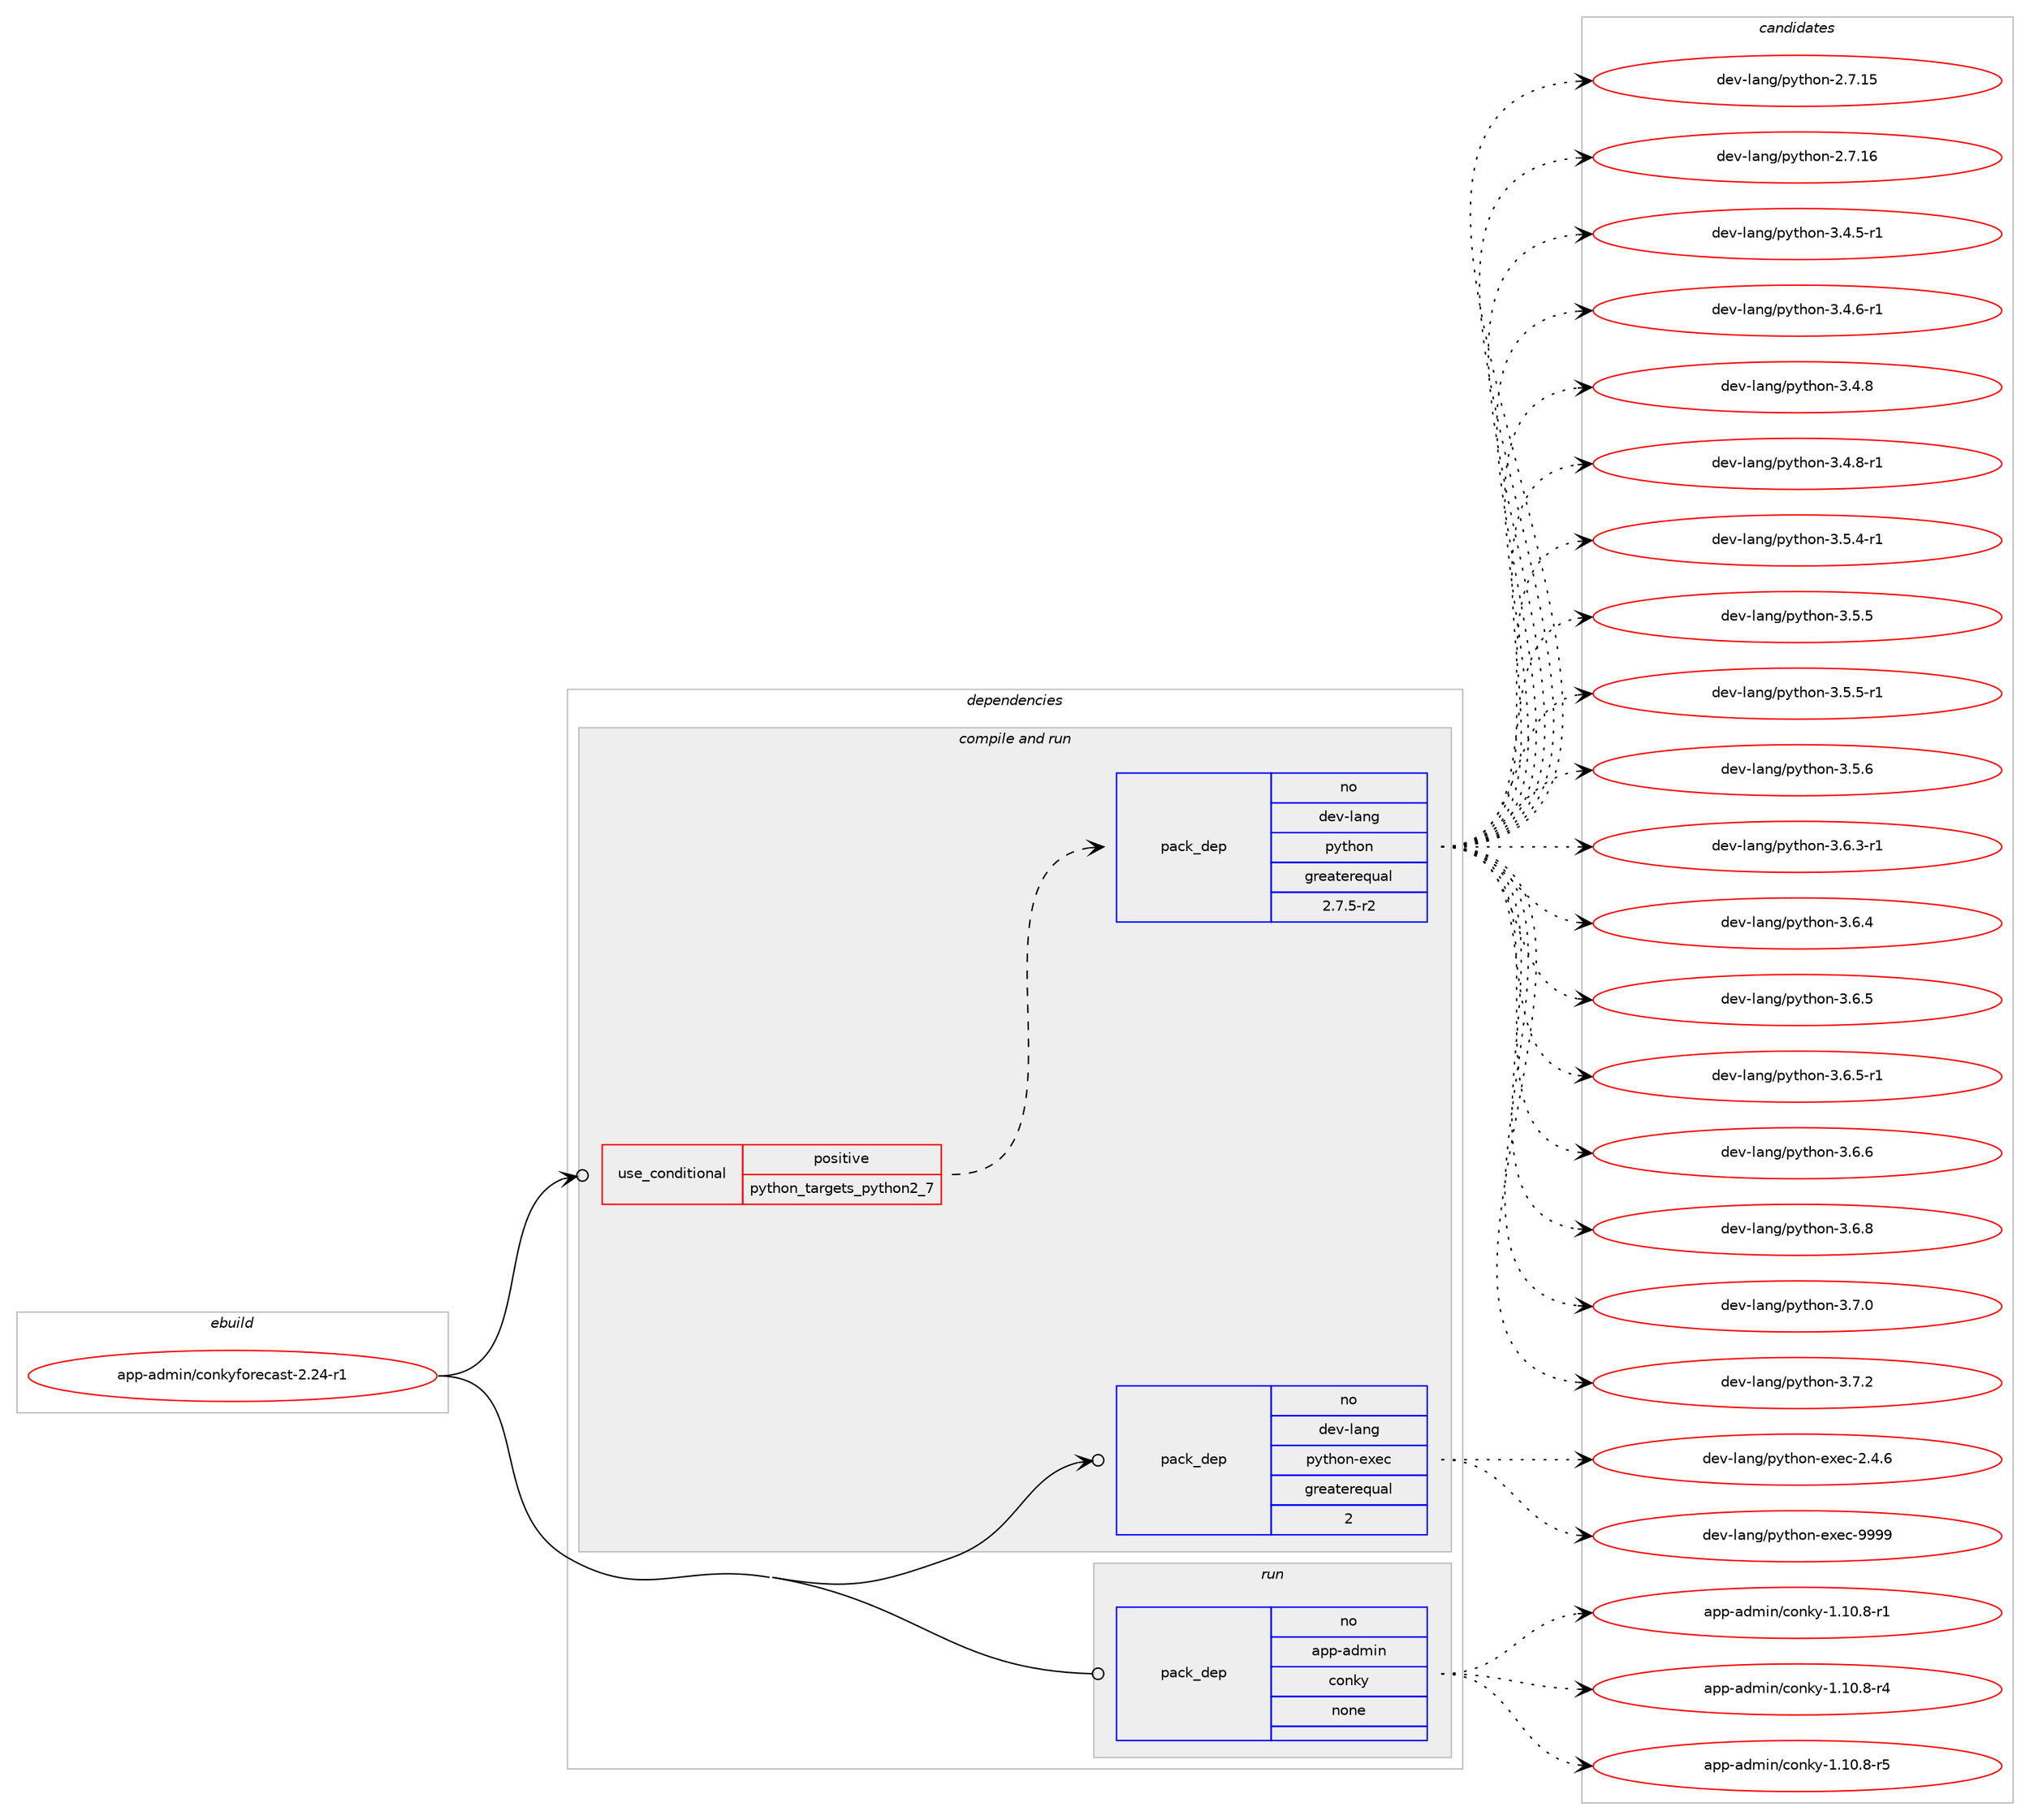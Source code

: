 digraph prolog {

# *************
# Graph options
# *************

newrank=true;
concentrate=true;
compound=true;
graph [rankdir=LR,fontname=Helvetica,fontsize=10,ranksep=1.5];#, ranksep=2.5, nodesep=0.2];
edge  [arrowhead=vee];
node  [fontname=Helvetica,fontsize=10];

# **********
# The ebuild
# **********

subgraph cluster_leftcol {
color=gray;
rank=same;
label=<<i>ebuild</i>>;
id [label="app-admin/conkyforecast-2.24-r1", color=red, width=4, href="../app-admin/conkyforecast-2.24-r1.svg"];
}

# ****************
# The dependencies
# ****************

subgraph cluster_midcol {
color=gray;
label=<<i>dependencies</i>>;
subgraph cluster_compile {
fillcolor="#eeeeee";
style=filled;
label=<<i>compile</i>>;
}
subgraph cluster_compileandrun {
fillcolor="#eeeeee";
style=filled;
label=<<i>compile and run</i>>;
subgraph cond344730 {
dependency1264452 [label=<<TABLE BORDER="0" CELLBORDER="1" CELLSPACING="0" CELLPADDING="4"><TR><TD ROWSPAN="3" CELLPADDING="10">use_conditional</TD></TR><TR><TD>positive</TD></TR><TR><TD>python_targets_python2_7</TD></TR></TABLE>>, shape=none, color=red];
subgraph pack900135 {
dependency1264453 [label=<<TABLE BORDER="0" CELLBORDER="1" CELLSPACING="0" CELLPADDING="4" WIDTH="220"><TR><TD ROWSPAN="6" CELLPADDING="30">pack_dep</TD></TR><TR><TD WIDTH="110">no</TD></TR><TR><TD>dev-lang</TD></TR><TR><TD>python</TD></TR><TR><TD>greaterequal</TD></TR><TR><TD>2.7.5-r2</TD></TR></TABLE>>, shape=none, color=blue];
}
dependency1264452:e -> dependency1264453:w [weight=20,style="dashed",arrowhead="vee"];
}
id:e -> dependency1264452:w [weight=20,style="solid",arrowhead="odotvee"];
subgraph pack900136 {
dependency1264454 [label=<<TABLE BORDER="0" CELLBORDER="1" CELLSPACING="0" CELLPADDING="4" WIDTH="220"><TR><TD ROWSPAN="6" CELLPADDING="30">pack_dep</TD></TR><TR><TD WIDTH="110">no</TD></TR><TR><TD>dev-lang</TD></TR><TR><TD>python-exec</TD></TR><TR><TD>greaterequal</TD></TR><TR><TD>2</TD></TR></TABLE>>, shape=none, color=blue];
}
id:e -> dependency1264454:w [weight=20,style="solid",arrowhead="odotvee"];
}
subgraph cluster_run {
fillcolor="#eeeeee";
style=filled;
label=<<i>run</i>>;
subgraph pack900137 {
dependency1264455 [label=<<TABLE BORDER="0" CELLBORDER="1" CELLSPACING="0" CELLPADDING="4" WIDTH="220"><TR><TD ROWSPAN="6" CELLPADDING="30">pack_dep</TD></TR><TR><TD WIDTH="110">no</TD></TR><TR><TD>app-admin</TD></TR><TR><TD>conky</TD></TR><TR><TD>none</TD></TR><TR><TD></TD></TR></TABLE>>, shape=none, color=blue];
}
id:e -> dependency1264455:w [weight=20,style="solid",arrowhead="odot"];
}
}

# **************
# The candidates
# **************

subgraph cluster_choices {
rank=same;
color=gray;
label=<<i>candidates</i>>;

subgraph choice900135 {
color=black;
nodesep=1;
choice10010111845108971101034711212111610411111045504655464953 [label="dev-lang/python-2.7.15", color=red, width=4,href="../dev-lang/python-2.7.15.svg"];
choice10010111845108971101034711212111610411111045504655464954 [label="dev-lang/python-2.7.16", color=red, width=4,href="../dev-lang/python-2.7.16.svg"];
choice1001011184510897110103471121211161041111104551465246534511449 [label="dev-lang/python-3.4.5-r1", color=red, width=4,href="../dev-lang/python-3.4.5-r1.svg"];
choice1001011184510897110103471121211161041111104551465246544511449 [label="dev-lang/python-3.4.6-r1", color=red, width=4,href="../dev-lang/python-3.4.6-r1.svg"];
choice100101118451089711010347112121116104111110455146524656 [label="dev-lang/python-3.4.8", color=red, width=4,href="../dev-lang/python-3.4.8.svg"];
choice1001011184510897110103471121211161041111104551465246564511449 [label="dev-lang/python-3.4.8-r1", color=red, width=4,href="../dev-lang/python-3.4.8-r1.svg"];
choice1001011184510897110103471121211161041111104551465346524511449 [label="dev-lang/python-3.5.4-r1", color=red, width=4,href="../dev-lang/python-3.5.4-r1.svg"];
choice100101118451089711010347112121116104111110455146534653 [label="dev-lang/python-3.5.5", color=red, width=4,href="../dev-lang/python-3.5.5.svg"];
choice1001011184510897110103471121211161041111104551465346534511449 [label="dev-lang/python-3.5.5-r1", color=red, width=4,href="../dev-lang/python-3.5.5-r1.svg"];
choice100101118451089711010347112121116104111110455146534654 [label="dev-lang/python-3.5.6", color=red, width=4,href="../dev-lang/python-3.5.6.svg"];
choice1001011184510897110103471121211161041111104551465446514511449 [label="dev-lang/python-3.6.3-r1", color=red, width=4,href="../dev-lang/python-3.6.3-r1.svg"];
choice100101118451089711010347112121116104111110455146544652 [label="dev-lang/python-3.6.4", color=red, width=4,href="../dev-lang/python-3.6.4.svg"];
choice100101118451089711010347112121116104111110455146544653 [label="dev-lang/python-3.6.5", color=red, width=4,href="../dev-lang/python-3.6.5.svg"];
choice1001011184510897110103471121211161041111104551465446534511449 [label="dev-lang/python-3.6.5-r1", color=red, width=4,href="../dev-lang/python-3.6.5-r1.svg"];
choice100101118451089711010347112121116104111110455146544654 [label="dev-lang/python-3.6.6", color=red, width=4,href="../dev-lang/python-3.6.6.svg"];
choice100101118451089711010347112121116104111110455146544656 [label="dev-lang/python-3.6.8", color=red, width=4,href="../dev-lang/python-3.6.8.svg"];
choice100101118451089711010347112121116104111110455146554648 [label="dev-lang/python-3.7.0", color=red, width=4,href="../dev-lang/python-3.7.0.svg"];
choice100101118451089711010347112121116104111110455146554650 [label="dev-lang/python-3.7.2", color=red, width=4,href="../dev-lang/python-3.7.2.svg"];
dependency1264453:e -> choice10010111845108971101034711212111610411111045504655464953:w [style=dotted,weight="100"];
dependency1264453:e -> choice10010111845108971101034711212111610411111045504655464954:w [style=dotted,weight="100"];
dependency1264453:e -> choice1001011184510897110103471121211161041111104551465246534511449:w [style=dotted,weight="100"];
dependency1264453:e -> choice1001011184510897110103471121211161041111104551465246544511449:w [style=dotted,weight="100"];
dependency1264453:e -> choice100101118451089711010347112121116104111110455146524656:w [style=dotted,weight="100"];
dependency1264453:e -> choice1001011184510897110103471121211161041111104551465246564511449:w [style=dotted,weight="100"];
dependency1264453:e -> choice1001011184510897110103471121211161041111104551465346524511449:w [style=dotted,weight="100"];
dependency1264453:e -> choice100101118451089711010347112121116104111110455146534653:w [style=dotted,weight="100"];
dependency1264453:e -> choice1001011184510897110103471121211161041111104551465346534511449:w [style=dotted,weight="100"];
dependency1264453:e -> choice100101118451089711010347112121116104111110455146534654:w [style=dotted,weight="100"];
dependency1264453:e -> choice1001011184510897110103471121211161041111104551465446514511449:w [style=dotted,weight="100"];
dependency1264453:e -> choice100101118451089711010347112121116104111110455146544652:w [style=dotted,weight="100"];
dependency1264453:e -> choice100101118451089711010347112121116104111110455146544653:w [style=dotted,weight="100"];
dependency1264453:e -> choice1001011184510897110103471121211161041111104551465446534511449:w [style=dotted,weight="100"];
dependency1264453:e -> choice100101118451089711010347112121116104111110455146544654:w [style=dotted,weight="100"];
dependency1264453:e -> choice100101118451089711010347112121116104111110455146544656:w [style=dotted,weight="100"];
dependency1264453:e -> choice100101118451089711010347112121116104111110455146554648:w [style=dotted,weight="100"];
dependency1264453:e -> choice100101118451089711010347112121116104111110455146554650:w [style=dotted,weight="100"];
}
subgraph choice900136 {
color=black;
nodesep=1;
choice1001011184510897110103471121211161041111104510112010199455046524654 [label="dev-lang/python-exec-2.4.6", color=red, width=4,href="../dev-lang/python-exec-2.4.6.svg"];
choice10010111845108971101034711212111610411111045101120101994557575757 [label="dev-lang/python-exec-9999", color=red, width=4,href="../dev-lang/python-exec-9999.svg"];
dependency1264454:e -> choice1001011184510897110103471121211161041111104510112010199455046524654:w [style=dotted,weight="100"];
dependency1264454:e -> choice10010111845108971101034711212111610411111045101120101994557575757:w [style=dotted,weight="100"];
}
subgraph choice900137 {
color=black;
nodesep=1;
choice9711211245971001091051104799111110107121454946494846564511449 [label="app-admin/conky-1.10.8-r1", color=red, width=4,href="../app-admin/conky-1.10.8-r1.svg"];
choice9711211245971001091051104799111110107121454946494846564511452 [label="app-admin/conky-1.10.8-r4", color=red, width=4,href="../app-admin/conky-1.10.8-r4.svg"];
choice9711211245971001091051104799111110107121454946494846564511453 [label="app-admin/conky-1.10.8-r5", color=red, width=4,href="../app-admin/conky-1.10.8-r5.svg"];
dependency1264455:e -> choice9711211245971001091051104799111110107121454946494846564511449:w [style=dotted,weight="100"];
dependency1264455:e -> choice9711211245971001091051104799111110107121454946494846564511452:w [style=dotted,weight="100"];
dependency1264455:e -> choice9711211245971001091051104799111110107121454946494846564511453:w [style=dotted,weight="100"];
}
}

}
